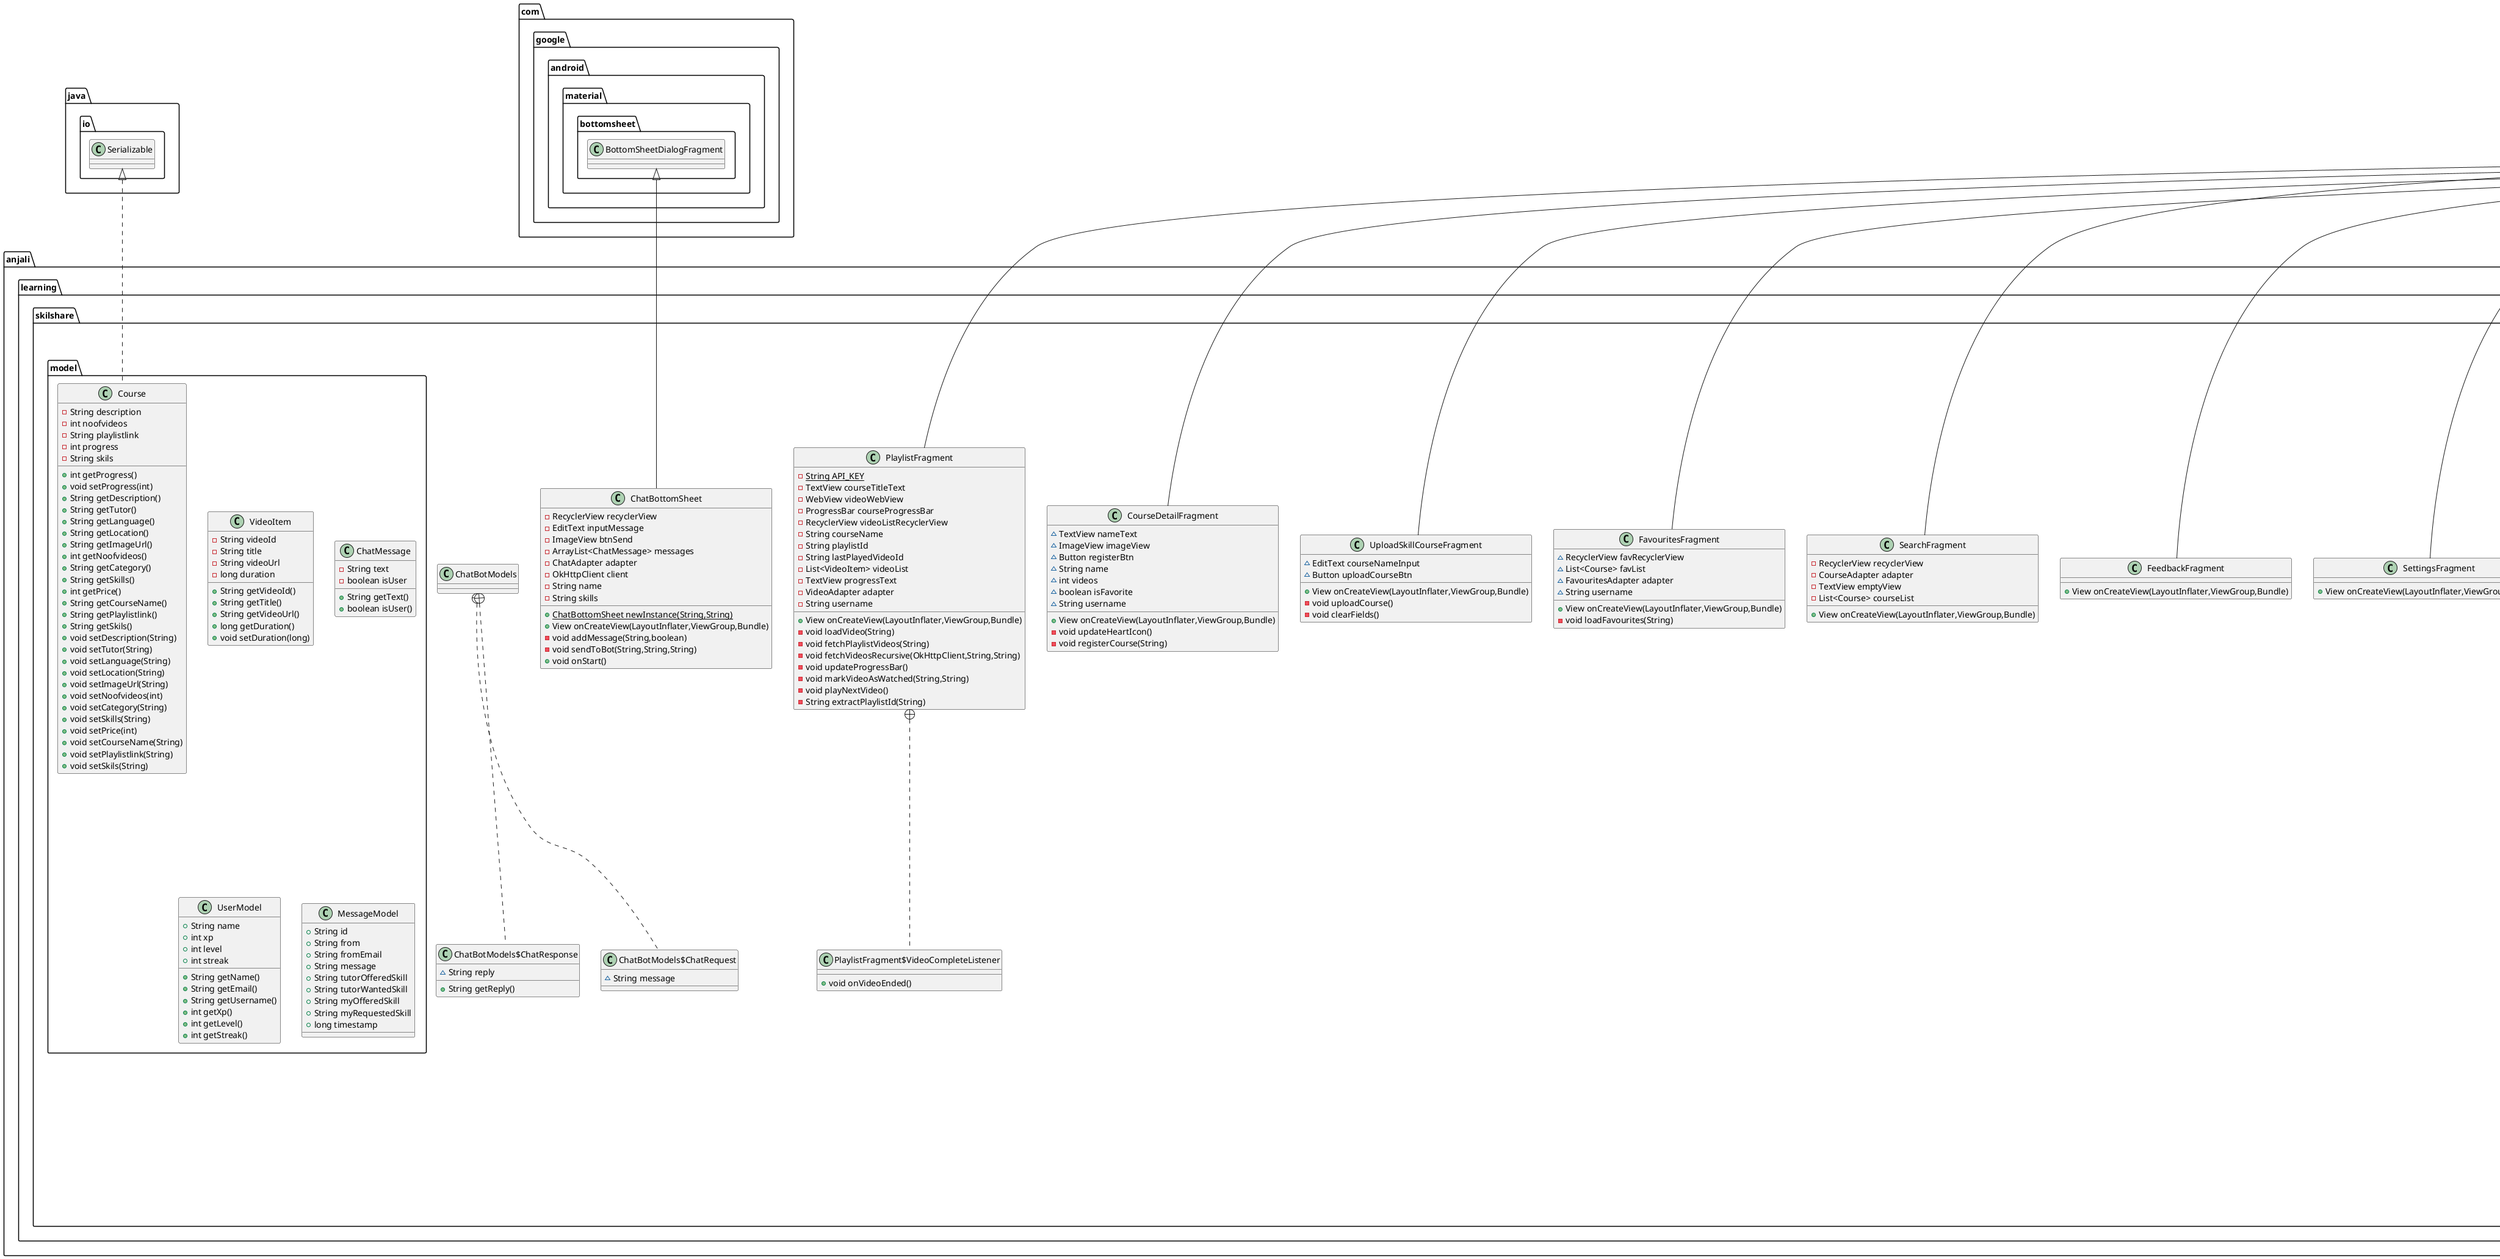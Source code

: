 @startuml
class anjali.learning.skilshare.game.StartScreenActivity {
# void onCreate(Bundle)
}

class anjali.learning.skilshare.FeedbackFragment {
+ View onCreateView(LayoutInflater,ViewGroup,Bundle)
}

class anjali.learning.skilshare.LearnRequestedSkill {
~ RecyclerView recyclerView
~ TutorAdapter adapter
~ ArrayList<UserModel> tutorList
~ DatabaseReference usersRef
# void onCreate(Bundle)
- List<String> splitCsv(String)
}


class anjali.learning.skilshare.SearchFragment {
- RecyclerView recyclerView
- CourseAdapter adapter
- TextView emptyView
- List<Course> courseList
+ View onCreateView(LayoutInflater,ViewGroup,Bundle)
}


class anjali.learning.skilshare.Adapter.FeaturedCourseAdapter {
- List<Course> courseList
- Context context
- OnItemClickListener listener
+ FeaturedViewHolder onCreateViewHolder(ViewGroup,int)
+ void onBindViewHolder(FeaturedViewHolder,int)
+ int getItemCount()
}


interface anjali.learning.skilshare.Adapter.FeaturedCourseAdapter$OnItemClickListener {
~ void onItemClick(Course)
}

class anjali.learning.skilshare.Adapter.FeaturedCourseAdapter$FeaturedViewHolder {
~ ImageView imgThumbnail
~ TextView txtTitle
}

class anjali.learning.skilshare.Adapter.FavouritesAdapter {
~ Context context
~ List<Course> courseList
~ String username
+ ViewHolder onCreateViewHolder(ViewGroup,int)
+ void onBindViewHolder(ViewHolder,int)
+ int getItemCount()
}


class anjali.learning.skilshare.Adapter.FavouritesAdapter$ViewHolder {
~ TextView name
~ ImageView image
~ Button btnGoToCourse
}

class anjali.learning.skilshare.Adapter.LeaderboardAdapter {
- List<UserModel> users
+ ViewHolder onCreateViewHolder(ViewGroup,int)
+ void onBindViewHolder(ViewHolder,int)
+ int getItemCount()
+ void updateList(List<UserModel>)
}


class anjali.learning.skilshare.Adapter.LeaderboardAdapter$ViewHolder {
~ TextView rankText
}

class anjali.learning.skilshare.FavouritesFragment {
~ RecyclerView favRecyclerView
~ List<Course> favList
~ FavouritesAdapter adapter
~ String username
+ View onCreateView(LayoutInflater,ViewGroup,Bundle)
- void loadFavourites(String)
}


class anjali.learning.skilshare.UploadSkillCourseFragment {
~ EditText courseNameInput
~ Button uploadCourseBtn
+ View onCreateView(LayoutInflater,ViewGroup,Bundle)
- void uploadCourse()
- void clearFields()
}


class anjali.learning.skilshare.ChatBotApiHelper {
- {static} String OPENROUTER_URL
- {static} String API_KEY
- OkHttpClient client
+ void sendMessage(String,String,String,ChatBotCallback)
}


interface anjali.learning.skilshare.ChatBotApiHelper$ChatBotCallback {
~ void onSuccess(String)
~ void onFailure(Exception)
}

class anjali.learning.skilshare.CourseDetailFragment {
~ TextView nameText
~ ImageView imageView
~ Button registerBtn
~ String name
~ int videos
~ boolean isFavorite
~ String username
+ View onCreateView(LayoutInflater,ViewGroup,Bundle)
- void updateHeartIcon()
- void registerCourse(String)
}


class anjali.learning.skilshare.RegisteredCourseFragment {
- RecyclerView recyclerView
- RegisteredCourseAdapter adapter
- List<Course> registeredCourses
+ View onCreateView(LayoutInflater,ViewGroup,Bundle)
- void loadRegisteredCourses()
- void fetchCourseDetails(Set<String>,String)
- void openCourseDetail(Course)
- void cancelRegistration(Course)
}


class anjali.learning.skilshare.Adapter.VideoAdapter {
- Context context
- List<VideoItem> videoList
- String courseName
- int currentPlayingIndex
- OnVideoClickListener listener
- Set<String> watchedVideos
- String username
~ String API_KEY
- void fetchWatchedVideos()
+ VideoViewHolder onCreateViewHolder(ViewGroup,int)
+ void onBindViewHolder(VideoViewHolder,int)
- void markAsWatched(VideoItem)
- String formatDuration(long)
+ int getItemCount()
- long parseIsoDuration(String)
+ void fetchDurationsForVideos()
}


interface anjali.learning.skilshare.Adapter.VideoAdapter$OnVideoClickListener {
~ void onVideoClick(VideoItem)
}

class anjali.learning.skilshare.Adapter.VideoAdapter$VideoViewHolder {
~ TextView title
~ ImageView arrowIcon
}

class anjali.learning.skilshare.Adapter.CourseAdapter {
- List<Course> courseList
+ CourseViewHolder onCreateViewHolder(ViewGroup,int)
+ void onBindViewHolder(CourseViewHolder,int)
+ int getItemCount()
}


class anjali.learning.skilshare.Adapter.CourseAdapter$CourseViewHolder {
~ TextView courseName
~ ImageView courseImage
~ Button registerBtn
~ TextView topPickBadge
~ ChipGroup skillTags
}

class anjali.learning.skilshare.Profile {
~ TextView profileTitle
~ DatabaseReference databaseReference
~ String username
~ Button learnrequestedskill
# void onCreate(Bundle)
}


class anjali.learning.skilshare.HomeFragment {
- RecyclerView recyclerCourses
- ArrayList<Course> courseList
- CourseAdapter adapter
- ProgressBar xpProgress
- TextView xpStatus
- int currentXP
- ViewPager2 viewPagerFeatured
- ArrayList<Course> featuredList
- FeaturedCourseAdapter featuredAdapter
- TextView featuredTitle
- Handler carouselHandler
- int carouselIndex
- AutoCompleteTextView etSearchBar
- ImageView ivSearchIcon
- FloatingActionButton fabBot
- View cardDailyQuiz
- ActivityResultLauncher<Intent> quizLauncher
- String currentUsername
- String[] languages
- String[] categoryList
- String selectedLanguage
- String selectedCategory
- TextView levelText
+ View onCreateView(LayoutInflater,ViewGroup,Bundle)
- void setupFilterButtons(LinearLayout,String[],boolean)
- void filterCourses()
- void setupQuizLauncher()
- void setupListeners()
- void fetchAndShowStreak()
- void fetchAndShowXP()
- void updateXPUI()
- void openChatBot()
- void setupSearchBot()
- void searchCourses(String)
- void loadUserSkillsAndFilterCourses()
- void fetchCoursesMatchingSkills(String)
- void loadFeaturedCourses()
- void startCarousel()
+ void onDestroyView()
- void updateFeaturedDetails(Course)
}


class anjali.learning.skilshare.model.VideoItem {
- String videoId
- String title
- String videoUrl
- long duration
+ String getVideoId()
+ String getTitle()
+ String getVideoUrl()
+ long getDuration()
+ void setDuration(long)
}


class anjali.learning.skilshare.game.DinoGameActivity {
- View dino
- View obstacle
- Handler handler
- int score
- TextView scoreText
- boolean isJumping
- boolean isGamePaused
- float obstacleX
- float obstacleSpeed
- float maxSpeed
- Runnable gameRunnable
# void onCreate(Bundle)
- void startGame()
- boolean isColliding(View,View)
- void jump()
- void pauseGameAndShowQuiz()
- void gameOver()
}


class anjali.learning.skilshare.DeveloperFragment {
+ View onCreateView(LayoutInflater,ViewGroup,Bundle)
- void openEmail(String)
}

class anjali.learning.skilshare.Adapter.MessageAdapter {
- Context ctx
- List<MessageModel> list
- String currentUser
+ MsgVH onCreateViewHolder(ViewGroup,int)
+ void onBindViewHolder(MsgVH,int)
+ int getItemCount()
- void openReplyDialog(MessageModel)
}


class anjali.learning.skilshare.Adapter.MessageAdapter$MsgVH {
~ TextView tvFrom
~ Button btnAccept
}

class anjali.learning.skilshare.ExploreSkilCoursesFragment {
- RecyclerView recyclerView
- CourseAdapter adapter
- List<Course> courseList
- List<Course> allCourses
- DatabaseReference databaseReference
- AutoCompleteTextView etSearchBar
- ImageView ivSearchIcon
- List<String> courseNames
- ArrayAdapter<String> autoAdapter
+ View onCreateView(LayoutInflater,ViewGroup,Bundle)
- void filterCourses(String)
}


class anjali.learning.skilshare.SkilProfessionalsFragment {
+ View onCreateView(LayoutInflater,ViewGroup,Bundle)
}

class anjali.learning.skilshare.Adapter.TutorAdapter {
- Context context
- ArrayList<UserModel> tutorList
- String currentUsername
+ TutorViewHolder onCreateViewHolder(ViewGroup,int)
+ void onBindViewHolder(TutorViewHolder,int)
+ int getItemCount()
- void openSwapDialog(UserModel)
- void pushMessageToFirebase(String,String,String,String,String,String)
- ArrayAdapter<String> makeAdapter(String)
- List<String> splitCsv(String)
- String getSelected(Spinner)
}


abstract class anjali.learning.skilshare.Adapter.TutorAdapter$SimpleValue {
+ void onCancelled(DatabaseError)
}

class anjali.learning.skilshare.Adapter.TutorAdapter$TutorViewHolder {
~ TextView nameTV
~ Button sendBtn
}

class anjali.learning.skilshare.RequestSkilCourseFragment {
- EditText etUsername
- Button btnSubmitRequest
- DatabaseReference databaseReference
+ View onCreateView(LayoutInflater,ViewGroup,Bundle)
- void submitRequest()
- void clearForm()
}


class anjali.learning.skilshare.MessageRequestActivity {
- RecyclerView rv
- MessageAdapter adapter
- ArrayList<MessageModel> list
- String currentUser
# void onCreate(Bundle)
- void loadMessages()
}


class anjali.learning.skilshare.ChatBotModels {
}
class anjali.learning.skilshare.ChatBotModels$ChatRequest {
~ String message
}

class anjali.learning.skilshare.ChatBotModels$ChatResponse {
~ String reply
+ String getReply()
}


class anjali.learning.skilshare.ExploreMoreFragment {
+ View onCreateView(LayoutInflater,ViewGroup,Bundle)
}

class anjali.learning.skilshare.MainActivity {
- DrawerLayout drawerLayout
- String username
- NavigationView navigationView
- BottomNavigationView bottomNav
# void onCreate(Bundle)
+ boolean onNavigationItemSelected(MenuItem)
+ void onBackPressed()
}


class anjali.learning.skilshare.Splashscreen {
- {static} int SPLASH_DURATION
# void onCreate(Bundle)
- void startOrbitAnimation(FrameLayout,int,boolean)
}


class anjali.learning.skilshare.model.Course {
- String description
- int noofvideos
- String playlistlink
- int progress
- String skils
+ int getProgress()
+ void setProgress(int)
+ String getDescription()
+ String getTutor()
+ String getLanguage()
+ String getLocation()
+ String getImageUrl()
+ int getNoofvideos()
+ String getCategory()
+ String getSkills()
+ int getPrice()
+ String getCourseName()
+ String getPlaylistlink()
+ String getSkils()
+ void setDescription(String)
+ void setTutor(String)
+ void setLanguage(String)
+ void setLocation(String)
+ void setImageUrl(String)
+ void setNoofvideos(int)
+ void setCategory(String)
+ void setSkills(String)
+ void setPrice(int)
+ void setCourseName(String)
+ void setPlaylistlink(String)
+ void setSkils(String)
}


class anjali.learning.skilshare.XPUtils {
+ {static} int getLevelFromXP(long)
+ {static} int getXPForNextLevel(int)
+ {static} int getXPProgressInLevel(long)
+ {static} int getXPRangeForLevel(int)
}

class anjali.learning.skilshare.SignInActivity {
~ Button Signin
~ TextView redirectToSignup
~ EditText username
~ FirebaseAuth mAuth
~ DatabaseReference databaseReference
# void onCreate(Bundle)
- void loginUser(String,String)
- void checkAndSetXPandStars(String)
}


class anjali.learning.skilshare.SettingsFragment {
+ View onCreateView(LayoutInflater,ViewGroup,Bundle)
}

class anjali.learning.skilshare.model.ChatMessage {
- String text
- boolean isUser
+ String getText()
+ boolean isUser()
}


class anjali.learning.skilshare.LeaderboardActivity {
- ListView leaderboardListView
- ArrayAdapter<String> leaderboardAdapter
- ArrayList<String> leaderboardData
- DatabaseReference usersRef
# void onCreate(Bundle)
- void loadLeaderboard()
}


class anjali.learning.skilshare.BrainGameActivity {
~ TextView xpTextView
~ Button completeButton
# void onCreate(Bundle)
- void loadUserStats(String)
- void updateUserXPAndStreak(String,int)
}


class anjali.learning.skilshare.ChatBottomSheet {
- RecyclerView recyclerView
- EditText inputMessage
- ImageView btnSend
- ArrayList<ChatMessage> messages
- ChatAdapter adapter
- OkHttpClient client
- String name
- String skills
+ {static} ChatBottomSheet newInstance(String,String)
+ View onCreateView(LayoutInflater,ViewGroup,Bundle)
- void addMessage(String,boolean)
- void sendToBot(String,String,String)
+ void onStart()
}


class anjali.learning.skilshare.DailyQuizActivity {
- TextView questionText
- RadioGroup optionsGroup
- RadioButton optionA
- Button submitButton
- List<Map<String,Object>> questionsList
- int currentQuestionIndex
- int score
- String selectedCourse
# void onCreate(Bundle)
- void loadRegisteredCourseAndStartQuiz()
- void fetchQuizQuestions()
- void showQuestion()
- void checkAnswerAndProceed()
- void endQuiz()
- void addXPAfterQuiz(int)
}


class anjali.learning.skilshare.LeaderboardHelper {
+ {static} void loadLeaderboard(ArrayAdapter<String>,ArrayList<String>)
}

class anjali.learning.skilshare.ChatActivity {
- RecyclerView recyclerChat
- EditText editMessage
- ImageView buttonSend
- ChatAdapter chatAdapter
- List<ChatMessage> messages
# void onCreate(Bundle)
- void sendMessage(String)
}


class anjali.learning.skilshare.PlaylistFragment {
- {static} String API_KEY
- TextView courseTitleText
- WebView videoWebView
- ProgressBar courseProgressBar
- RecyclerView videoListRecyclerView
- String courseName
- String playlistId
- String lastPlayedVideoId
- List<VideoItem> videoList
- TextView progressText
- VideoAdapter adapter
- String username
+ View onCreateView(LayoutInflater,ViewGroup,Bundle)
- void loadVideo(String)
- void fetchPlaylistVideos(String)
- void fetchVideosRecursive(OkHttpClient,String,String)
- void updateProgressBar()
- void markVideoAsWatched(String,String)
- void playNextVideo()
- String extractPlaylistId(String)
}


class anjali.learning.skilshare.PlaylistFragment$VideoCompleteListener {
+ void onVideoEnded()
}

class anjali.learning.skilshare.model.UserModel {
+ String name
+ int xp
+ int level
+ int streak
+ String getName()
+ String getEmail()
+ String getUsername()
+ int getXp()
+ int getLevel()
+ int getStreak()
}


class anjali.learning.skilshare.Adapter.RegisteredCourseAdapter {
- List<Course> courseList
- CourseClickListener listener
+ ViewHolder onCreateViewHolder(ViewGroup,int)
+ void onBindViewHolder(ViewHolder,int)
+ int getItemCount()
}


interface anjali.learning.skilshare.Adapter.RegisteredCourseAdapter$CourseClickListener {
~ void onCourseClick(Course)
~ void onCancelClick(Course)
}

class anjali.learning.skilshare.Adapter.RegisteredCourseAdapter$ViewHolder {
~ ImageView courseImage
~ TextView courseName
~ Button goToCourseBtn
~ ProgressBar progressBar
}

class anjali.learning.skilshare.Adapter.ChatAdapter {
- {static} int TYPE_USER
- {static} int TYPE_BOT
- List<ChatMessage> messages
- Context context
+ int getItemViewType(int)
+ RecyclerView.ViewHolder onCreateViewHolder(ViewGroup,int)
+ void onBindViewHolder(RecyclerView.ViewHolder,int)
+ int getItemCount()
+ void addMessage(ChatMessage)
}


class anjali.learning.skilshare.Adapter.ChatAdapter$UserViewHolder {
~ TextView textView
}

class anjali.learning.skilshare.Adapter.ChatAdapter$BotViewHolder {
~ TextView textView
}

class anjali.learning.skilshare.SignUpActivity {
~ Button Signup
~ TextView redirectToSignin
~ EditText username
~ CheckBox accepttandc
~ FirebaseAuth mAuth
~ DatabaseReference database
# void onCreate(Bundle)
}


class anjali.learning.skilshare.GamificationHelper {
- {static} int XP_PER_LEVEL
- {static} FirebaseDatabase database
+ {static} int calculateLevel(int)
+ {static} int xpForNextLevel(int)
+ {static} void addXP(String,int)
+ {static} void updateStreak(String)
+ {static} void rewardQuizCompletion(int)
}


class anjali.learning.skilshare.model.MessageModel {
+ String id
+ String from
+ String fromEmail
+ String message
+ String tutorOfferedSkill
+ String tutorWantedSkill
+ String myOfferedSkill
+ String myRequestedSkill
+ long timestamp
}



androidx.appcompat.app.AppCompatActivity <|-- anjali.learning.skilshare.game.StartScreenActivity
androidx.fragment.app.Fragment <|-- anjali.learning.skilshare.FeedbackFragment
androidx.appcompat.app.AppCompatActivity <|-- anjali.learning.skilshare.LearnRequestedSkill
androidx.fragment.app.Fragment <|-- anjali.learning.skilshare.SearchFragment
anjali.learning.skilshare.Adapter.Adapter <|-- anjali.learning.skilshare.Adapter.FeaturedCourseAdapter
anjali.learning.skilshare.Adapter.FeaturedCourseAdapter +.. anjali.learning.skilshare.Adapter.FeaturedCourseAdapter$OnItemClickListener
anjali.learning.skilshare.Adapter.FeaturedCourseAdapter +.. anjali.learning.skilshare.Adapter.FeaturedCourseAdapter$FeaturedViewHolder
anjali.learning.skilshare.Adapter.ViewHolder <|-- anjali.learning.skilshare.Adapter.FeaturedCourseAdapter$FeaturedViewHolder
anjali.learning.skilshare.Adapter.Adapter <|-- anjali.learning.skilshare.Adapter.FavouritesAdapter
anjali.learning.skilshare.Adapter.FavouritesAdapter +.. anjali.learning.skilshare.Adapter.FavouritesAdapter$ViewHolder
anjali.learning.skilshare.Adapter.ViewHolder <|-- anjali.learning.skilshare.Adapter.FavouritesAdapter$ViewHolder
anjali.learning.skilshare.Adapter.Adapter <|-- anjali.learning.skilshare.Adapter.LeaderboardAdapter
anjali.learning.skilshare.Adapter.LeaderboardAdapter +.. anjali.learning.skilshare.Adapter.LeaderboardAdapter$ViewHolder
anjali.learning.skilshare.Adapter.ViewHolder <|-- anjali.learning.skilshare.Adapter.LeaderboardAdapter$ViewHolder
androidx.fragment.app.Fragment <|-- anjali.learning.skilshare.FavouritesFragment
androidx.fragment.app.Fragment <|-- anjali.learning.skilshare.UploadSkillCourseFragment
anjali.learning.skilshare.ChatBotApiHelper +.. anjali.learning.skilshare.ChatBotApiHelper$ChatBotCallback
androidx.fragment.app.Fragment <|-- anjali.learning.skilshare.CourseDetailFragment
androidx.fragment.app.Fragment <|-- anjali.learning.skilshare.RegisteredCourseFragment
anjali.learning.skilshare.Adapter.Adapter <|-- anjali.learning.skilshare.Adapter.VideoAdapter
anjali.learning.skilshare.Adapter.VideoAdapter +.. anjali.learning.skilshare.Adapter.VideoAdapter$OnVideoClickListener
anjali.learning.skilshare.Adapter.VideoAdapter +.. anjali.learning.skilshare.Adapter.VideoAdapter$VideoViewHolder
anjali.learning.skilshare.Adapter.ViewHolder <|-- anjali.learning.skilshare.Adapter.VideoAdapter$VideoViewHolder
anjali.learning.skilshare.Adapter.Adapter <|-- anjali.learning.skilshare.Adapter.CourseAdapter
anjali.learning.skilshare.Adapter.CourseAdapter +.. anjali.learning.skilshare.Adapter.CourseAdapter$CourseViewHolder
anjali.learning.skilshare.Adapter.ViewHolder <|-- anjali.learning.skilshare.Adapter.CourseAdapter$CourseViewHolder
androidx.appcompat.app.AppCompatActivity <|-- anjali.learning.skilshare.Profile
androidx.fragment.app.Fragment <|-- anjali.learning.skilshare.HomeFragment
androidx.appcompat.app.AppCompatActivity <|-- anjali.learning.skilshare.game.DinoGameActivity
androidx.fragment.app.Fragment <|-- anjali.learning.skilshare.DeveloperFragment
anjali.learning.skilshare.Adapter.Adapter <|-- anjali.learning.skilshare.Adapter.MessageAdapter
anjali.learning.skilshare.Adapter.MessageAdapter +.. anjali.learning.skilshare.Adapter.MessageAdapter$MsgVH
anjali.learning.skilshare.Adapter.ViewHolder <|-- anjali.learning.skilshare.Adapter.MessageAdapter$MsgVH
androidx.fragment.app.Fragment <|-- anjali.learning.skilshare.ExploreSkilCoursesFragment
androidx.fragment.app.Fragment <|-- anjali.learning.skilshare.SkilProfessionalsFragment
anjali.learning.skilshare.Adapter.Adapter <|-- anjali.learning.skilshare.Adapter.TutorAdapter
anjali.learning.skilshare.Adapter.TutorAdapter +.. anjali.learning.skilshare.Adapter.TutorAdapter$SimpleValue
anjali.learning.skilshare.Adapter.ValueEventListener <|.. anjali.learning.skilshare.Adapter.TutorAdapter$SimpleValue
anjali.learning.skilshare.Adapter.TutorAdapter +.. anjali.learning.skilshare.Adapter.TutorAdapter$TutorViewHolder
anjali.learning.skilshare.Adapter.ViewHolder <|-- anjali.learning.skilshare.Adapter.TutorAdapter$TutorViewHolder
androidx.fragment.app.Fragment <|-- anjali.learning.skilshare.RequestSkilCourseFragment
androidx.appcompat.app.AppCompatActivity <|-- anjali.learning.skilshare.MessageRequestActivity
anjali.learning.skilshare.ChatBotModels +.. anjali.learning.skilshare.ChatBotModels$ChatRequest
anjali.learning.skilshare.ChatBotModels +.. anjali.learning.skilshare.ChatBotModels$ChatResponse
androidx.fragment.app.Fragment <|-- anjali.learning.skilshare.ExploreMoreFragment
anjali.learning.skilshare.OnNavigationItemSelectedListener <|.. anjali.learning.skilshare.MainActivity
androidx.appcompat.app.AppCompatActivity <|-- anjali.learning.skilshare.MainActivity
androidx.appcompat.app.AppCompatActivity <|-- anjali.learning.skilshare.Splashscreen
java.io.Serializable <|.. anjali.learning.skilshare.model.Course
androidx.appcompat.app.AppCompatActivity <|-- anjali.learning.skilshare.SignInActivity
androidx.fragment.app.Fragment <|-- anjali.learning.skilshare.SettingsFragment
androidx.appcompat.app.AppCompatActivity <|-- anjali.learning.skilshare.LeaderboardActivity
androidx.appcompat.app.AppCompatActivity <|-- anjali.learning.skilshare.BrainGameActivity
com.google.android.material.bottomsheet.BottomSheetDialogFragment <|-- anjali.learning.skilshare.ChatBottomSheet
androidx.appcompat.app.AppCompatActivity <|-- anjali.learning.skilshare.DailyQuizActivity
androidx.appcompat.app.AppCompatActivity <|-- anjali.learning.skilshare.ChatActivity
androidx.fragment.app.Fragment <|-- anjali.learning.skilshare.PlaylistFragment
anjali.learning.skilshare.PlaylistFragment +.. anjali.learning.skilshare.PlaylistFragment$VideoCompleteListener
anjali.learning.skilshare.Adapter.Adapter <|-- anjali.learning.skilshare.Adapter.RegisteredCourseAdapter
anjali.learning.skilshare.Adapter.RegisteredCourseAdapter +.. anjali.learning.skilshare.Adapter.RegisteredCourseAdapter$CourseClickListener
anjali.learning.skilshare.Adapter.RegisteredCourseAdapter +.. anjali.learning.skilshare.Adapter.RegisteredCourseAdapter$ViewHolder
anjali.learning.skilshare.Adapter.ViewHolder <|-- anjali.learning.skilshare.Adapter.RegisteredCourseAdapter$ViewHolder
anjali.learning.skilshare.Adapter.Adapter <|-- anjali.learning.skilshare.Adapter.ChatAdapter
anjali.learning.skilshare.Adapter.ChatAdapter +.. anjali.learning.skilshare.Adapter.ChatAdapter$UserViewHolder
anjali.learning.skilshare.Adapter.ViewHolder <|-- anjali.learning.skilshare.Adapter.ChatAdapter$UserViewHolder
anjali.learning.skilshare.Adapter.ChatAdapter +.. anjali.learning.skilshare.Adapter.ChatAdapter$BotViewHolder
anjali.learning.skilshare.Adapter.ViewHolder <|-- anjali.learning.skilshare.Adapter.ChatAdapter$BotViewHolder
androidx.appcompat.app.AppCompatActivity <|-- anjali.learning.skilshare.SignUpActivity
@enduml